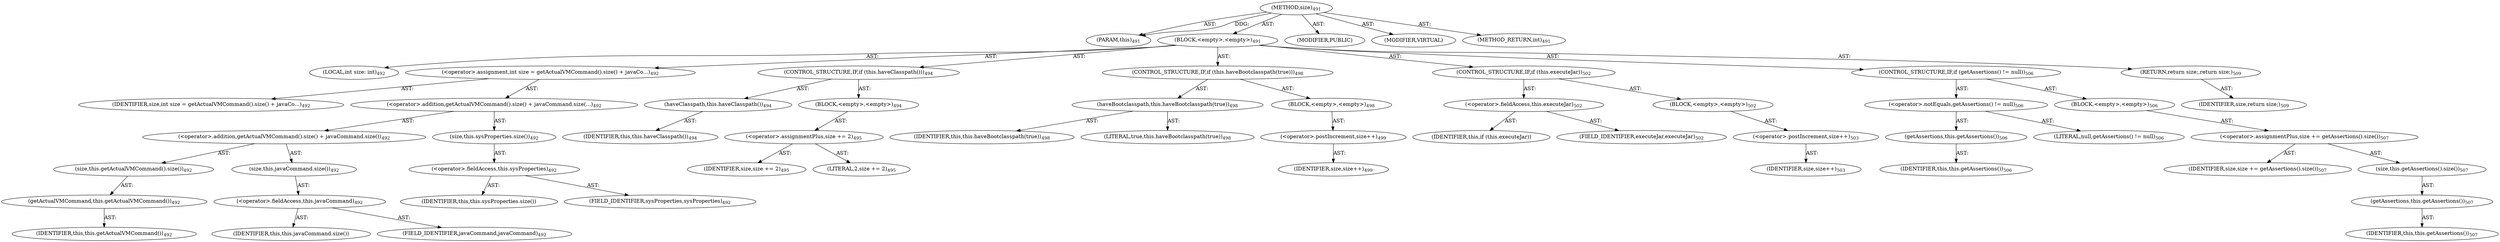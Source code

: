 digraph "size" {  
"111669149728" [label = <(METHOD,size)<SUB>491</SUB>> ]
"115964117003" [label = <(PARAM,this)<SUB>491</SUB>> ]
"25769803837" [label = <(BLOCK,&lt;empty&gt;,&lt;empty&gt;)<SUB>491</SUB>> ]
"94489280536" [label = <(LOCAL,int size: int)<SUB>492</SUB>> ]
"30064771322" [label = <(&lt;operator&gt;.assignment,int size = getActualVMCommand().size() + javaCo...)<SUB>492</SUB>> ]
"68719476930" [label = <(IDENTIFIER,size,int size = getActualVMCommand().size() + javaCo...)<SUB>492</SUB>> ]
"30064771323" [label = <(&lt;operator&gt;.addition,getActualVMCommand().size() + javaCommand.size(...)<SUB>492</SUB>> ]
"30064771324" [label = <(&lt;operator&gt;.addition,getActualVMCommand().size() + javaCommand.size())<SUB>492</SUB>> ]
"30064771325" [label = <(size,this.getActualVMCommand().size())<SUB>492</SUB>> ]
"30064771326" [label = <(getActualVMCommand,this.getActualVMCommand())<SUB>492</SUB>> ]
"68719476752" [label = <(IDENTIFIER,this,this.getActualVMCommand())<SUB>492</SUB>> ]
"30064771327" [label = <(size,this.javaCommand.size())<SUB>492</SUB>> ]
"30064771328" [label = <(&lt;operator&gt;.fieldAccess,this.javaCommand)<SUB>492</SUB>> ]
"68719476931" [label = <(IDENTIFIER,this,this.javaCommand.size())> ]
"55834574910" [label = <(FIELD_IDENTIFIER,javaCommand,javaCommand)<SUB>492</SUB>> ]
"30064771329" [label = <(size,this.sysProperties.size())<SUB>492</SUB>> ]
"30064771330" [label = <(&lt;operator&gt;.fieldAccess,this.sysProperties)<SUB>492</SUB>> ]
"68719476932" [label = <(IDENTIFIER,this,this.sysProperties.size())> ]
"55834574911" [label = <(FIELD_IDENTIFIER,sysProperties,sysProperties)<SUB>492</SUB>> ]
"47244640282" [label = <(CONTROL_STRUCTURE,IF,if (this.haveClasspath()))<SUB>494</SUB>> ]
"30064771331" [label = <(haveClasspath,this.haveClasspath())<SUB>494</SUB>> ]
"68719476753" [label = <(IDENTIFIER,this,this.haveClasspath())<SUB>494</SUB>> ]
"25769803838" [label = <(BLOCK,&lt;empty&gt;,&lt;empty&gt;)<SUB>494</SUB>> ]
"30064771332" [label = <(&lt;operator&gt;.assignmentPlus,size += 2)<SUB>495</SUB>> ]
"68719476933" [label = <(IDENTIFIER,size,size += 2)<SUB>495</SUB>> ]
"90194313254" [label = <(LITERAL,2,size += 2)<SUB>495</SUB>> ]
"47244640283" [label = <(CONTROL_STRUCTURE,IF,if (this.haveBootclasspath(true)))<SUB>498</SUB>> ]
"30064771333" [label = <(haveBootclasspath,this.haveBootclasspath(true))<SUB>498</SUB>> ]
"68719476754" [label = <(IDENTIFIER,this,this.haveBootclasspath(true))<SUB>498</SUB>> ]
"90194313255" [label = <(LITERAL,true,this.haveBootclasspath(true))<SUB>498</SUB>> ]
"25769803839" [label = <(BLOCK,&lt;empty&gt;,&lt;empty&gt;)<SUB>498</SUB>> ]
"30064771334" [label = <(&lt;operator&gt;.postIncrement,size++)<SUB>499</SUB>> ]
"68719476934" [label = <(IDENTIFIER,size,size++)<SUB>499</SUB>> ]
"47244640284" [label = <(CONTROL_STRUCTURE,IF,if (this.executeJar))<SUB>502</SUB>> ]
"30064771335" [label = <(&lt;operator&gt;.fieldAccess,this.executeJar)<SUB>502</SUB>> ]
"68719476935" [label = <(IDENTIFIER,this,if (this.executeJar))> ]
"55834574912" [label = <(FIELD_IDENTIFIER,executeJar,executeJar)<SUB>502</SUB>> ]
"25769803840" [label = <(BLOCK,&lt;empty&gt;,&lt;empty&gt;)<SUB>502</SUB>> ]
"30064771336" [label = <(&lt;operator&gt;.postIncrement,size++)<SUB>503</SUB>> ]
"68719476936" [label = <(IDENTIFIER,size,size++)<SUB>503</SUB>> ]
"47244640285" [label = <(CONTROL_STRUCTURE,IF,if (getAssertions() != null))<SUB>506</SUB>> ]
"30064771337" [label = <(&lt;operator&gt;.notEquals,getAssertions() != null)<SUB>506</SUB>> ]
"30064771338" [label = <(getAssertions,this.getAssertions())<SUB>506</SUB>> ]
"68719476755" [label = <(IDENTIFIER,this,this.getAssertions())<SUB>506</SUB>> ]
"90194313256" [label = <(LITERAL,null,getAssertions() != null)<SUB>506</SUB>> ]
"25769803841" [label = <(BLOCK,&lt;empty&gt;,&lt;empty&gt;)<SUB>506</SUB>> ]
"30064771339" [label = <(&lt;operator&gt;.assignmentPlus,size += getAssertions().size())<SUB>507</SUB>> ]
"68719476937" [label = <(IDENTIFIER,size,size += getAssertions().size())<SUB>507</SUB>> ]
"30064771340" [label = <(size,this.getAssertions().size())<SUB>507</SUB>> ]
"30064771341" [label = <(getAssertions,this.getAssertions())<SUB>507</SUB>> ]
"68719476756" [label = <(IDENTIFIER,this,this.getAssertions())<SUB>507</SUB>> ]
"146028888085" [label = <(RETURN,return size;,return size;)<SUB>509</SUB>> ]
"68719476938" [label = <(IDENTIFIER,size,return size;)<SUB>509</SUB>> ]
"133143986251" [label = <(MODIFIER,PUBLIC)> ]
"133143986252" [label = <(MODIFIER,VIRTUAL)> ]
"128849018912" [label = <(METHOD_RETURN,int)<SUB>491</SUB>> ]
  "111669149728" -> "115964117003"  [ label = "AST: "] 
  "111669149728" -> "25769803837"  [ label = "AST: "] 
  "111669149728" -> "133143986251"  [ label = "AST: "] 
  "111669149728" -> "133143986252"  [ label = "AST: "] 
  "111669149728" -> "128849018912"  [ label = "AST: "] 
  "25769803837" -> "94489280536"  [ label = "AST: "] 
  "25769803837" -> "30064771322"  [ label = "AST: "] 
  "25769803837" -> "47244640282"  [ label = "AST: "] 
  "25769803837" -> "47244640283"  [ label = "AST: "] 
  "25769803837" -> "47244640284"  [ label = "AST: "] 
  "25769803837" -> "47244640285"  [ label = "AST: "] 
  "25769803837" -> "146028888085"  [ label = "AST: "] 
  "30064771322" -> "68719476930"  [ label = "AST: "] 
  "30064771322" -> "30064771323"  [ label = "AST: "] 
  "30064771323" -> "30064771324"  [ label = "AST: "] 
  "30064771323" -> "30064771329"  [ label = "AST: "] 
  "30064771324" -> "30064771325"  [ label = "AST: "] 
  "30064771324" -> "30064771327"  [ label = "AST: "] 
  "30064771325" -> "30064771326"  [ label = "AST: "] 
  "30064771326" -> "68719476752"  [ label = "AST: "] 
  "30064771327" -> "30064771328"  [ label = "AST: "] 
  "30064771328" -> "68719476931"  [ label = "AST: "] 
  "30064771328" -> "55834574910"  [ label = "AST: "] 
  "30064771329" -> "30064771330"  [ label = "AST: "] 
  "30064771330" -> "68719476932"  [ label = "AST: "] 
  "30064771330" -> "55834574911"  [ label = "AST: "] 
  "47244640282" -> "30064771331"  [ label = "AST: "] 
  "47244640282" -> "25769803838"  [ label = "AST: "] 
  "30064771331" -> "68719476753"  [ label = "AST: "] 
  "25769803838" -> "30064771332"  [ label = "AST: "] 
  "30064771332" -> "68719476933"  [ label = "AST: "] 
  "30064771332" -> "90194313254"  [ label = "AST: "] 
  "47244640283" -> "30064771333"  [ label = "AST: "] 
  "47244640283" -> "25769803839"  [ label = "AST: "] 
  "30064771333" -> "68719476754"  [ label = "AST: "] 
  "30064771333" -> "90194313255"  [ label = "AST: "] 
  "25769803839" -> "30064771334"  [ label = "AST: "] 
  "30064771334" -> "68719476934"  [ label = "AST: "] 
  "47244640284" -> "30064771335"  [ label = "AST: "] 
  "47244640284" -> "25769803840"  [ label = "AST: "] 
  "30064771335" -> "68719476935"  [ label = "AST: "] 
  "30064771335" -> "55834574912"  [ label = "AST: "] 
  "25769803840" -> "30064771336"  [ label = "AST: "] 
  "30064771336" -> "68719476936"  [ label = "AST: "] 
  "47244640285" -> "30064771337"  [ label = "AST: "] 
  "47244640285" -> "25769803841"  [ label = "AST: "] 
  "30064771337" -> "30064771338"  [ label = "AST: "] 
  "30064771337" -> "90194313256"  [ label = "AST: "] 
  "30064771338" -> "68719476755"  [ label = "AST: "] 
  "25769803841" -> "30064771339"  [ label = "AST: "] 
  "30064771339" -> "68719476937"  [ label = "AST: "] 
  "30064771339" -> "30064771340"  [ label = "AST: "] 
  "30064771340" -> "30064771341"  [ label = "AST: "] 
  "30064771341" -> "68719476756"  [ label = "AST: "] 
  "146028888085" -> "68719476938"  [ label = "AST: "] 
  "111669149728" -> "115964117003"  [ label = "DDG: "] 
}
